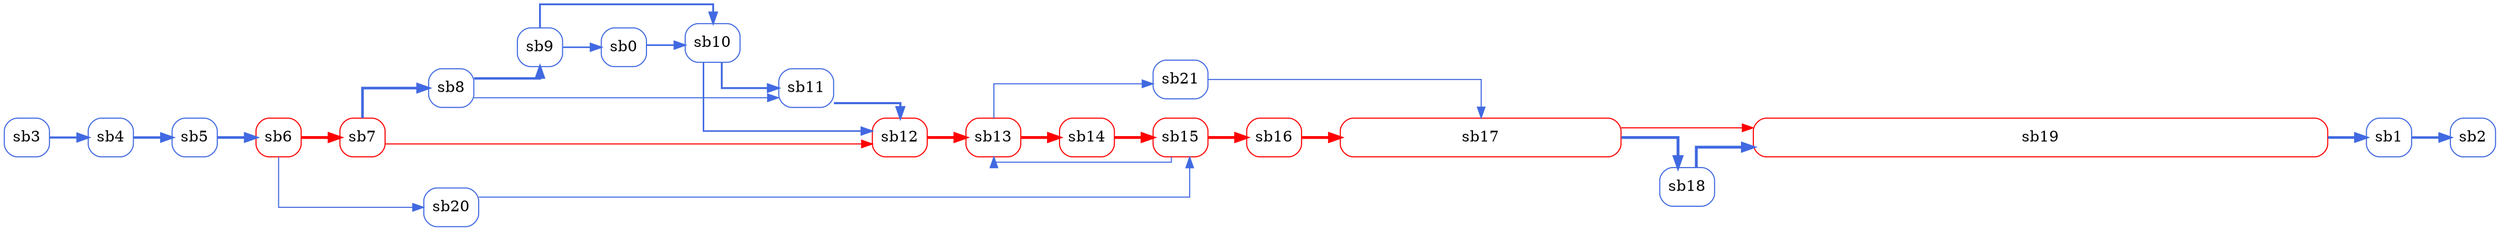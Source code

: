 digraph G {
orientation=lL;
rankdir=LR;
rotate=landscape;
splines=ortho;
sb6 [color=red, shape=box, style=rounded, width="0.49566209231865976"];
sb7 [color=red, shape=box, style=rounded, width="0.010659418998396009"];
sb12 [color=red, shape=box, style=rounded, width="0.03242024594546427"];
sb13 [color=red, shape=box, style=rounded, width="0.6044662270540011"];
sb14 [color=red, shape=box, style=rounded, width="0.010989128497594012"];
sb15 [color=red, shape=box, style=rounded, width="0.2935501693102834"];
sb16 [color=red, shape=box, style=rounded, width="0.015605061486366067"];
sb17 [color=red, shape=box, style=rounded, width="3.6305400106932812"];
sb19 [color=red, shape=box, style=rounded, width="7.41"];
sb4 [color=royalblue, shape=box, style=rounded, width="0.010329709499198004"];
sb5 [color=royalblue, shape=box, style=rounded, width="0.01"];
sb8 [color=royalblue, shape=box, style=rounded, width="0.093746212796293"];
sb9 [color=royalblue, shape=box, style=rounded, width="0.14518089467118162"];
sb0 [color=royalblue, shape=box, style=rounded, width="0.01"];
sb10 [color=royalblue, shape=box, style=rounded, width="0.010659418998396009"];
sb18 [color=royalblue, shape=box, style=rounded, width="0.22661914097308858"];
sb1 [color=royalblue, shape=box, style=rounded, width="0.010989128497594012"];
sb3 [color=royalblue, shape=box, style=rounded, width="0.01659418998396008"];
sb11 [color=royalblue, shape=box, style=rounded, width="0.14452147567278562"];
sb2 [color=royalblue, shape=box, style=rounded, width="0.01"];
sb20 [color=royalblue, shape=box, style=rounded, width="0.055499910889324544"];
sb21 [color=royalblue, shape=box, style=rounded, width="0.062094100873284624"];
sb6 -> sb7  [color=red, penwidth="2.6457513110645907", weight=7000];
sb6 -> sb20  [color=royalblue, penwidth="1.0", weight=1];
sb7 -> sb12  [color=red, penwidth="1.0", weight=1000];
sb7 -> sb8  [color=royalblue, penwidth="2.449489742783178", weight=6];
sb12 -> sb13  [color=red, penwidth="2.6457513110645907", weight=7000];
sb13 -> sb14  [color=red, penwidth="2.6457513110645907", weight=7000];
sb13 -> sb21  [color=royalblue, penwidth="1.0", weight=1];
sb14 -> sb15  [color=red, penwidth="2.6457513110645907", weight=7000];
sb15 -> sb16  [color=red, penwidth="2.6457513110645907", weight=7000];
sb15 -> sb13  [color=royalblue, penwidth="1.0", weight=1];
sb16 -> sb17  [color=red, penwidth="2.6457513110645907", weight=7000];
sb17 -> sb19  [color=red, penwidth="1.0", weight=1000];
sb17 -> sb18  [color=royalblue, penwidth="2.6457513110645907", weight=7];
sb19 -> sb1  [color=royalblue, penwidth="2.449489742783178", weight=6];
sb4 -> sb5  [color=royalblue, penwidth="2.23606797749979", weight=5];
sb5 -> sb6  [color=royalblue, penwidth="2.449489742783178", weight=6];
sb8 -> sb9  [color=royalblue, penwidth="2.23606797749979", weight=5];
sb8 -> sb11  [color=royalblue, penwidth="1.0", weight=1];
sb9 -> sb0  [color=royalblue, penwidth="1.4142135623730951", weight=2];
sb9 -> sb10  [color=royalblue, penwidth="1.7320508075688772", weight=3];
sb0 -> sb10  [color=royalblue, penwidth="1.4142135623730951", weight=2];
sb10 -> sb12  [color=royalblue, penwidth="1.4142135623730951", weight=2];
sb10 -> sb11  [color=royalblue, penwidth="1.7320508075688772", weight=3];
sb18 -> sb19  [color=royalblue, penwidth="2.6457513110645907", weight=7];
sb1 -> sb2  [color=royalblue, penwidth="2.23606797749979", weight=5];
sb3 -> sb4  [color=royalblue, penwidth="2.0", weight=4];
sb11 -> sb12  [color=royalblue, penwidth="2.0", weight=4];
sb20 -> sb15  [color=royalblue, penwidth="1.0", weight=1];
sb21 -> sb17  [color=royalblue, penwidth="1.0", weight=1];
}
